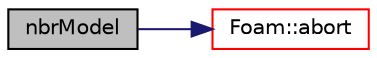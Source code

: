 digraph "nbrModel"
{
  bgcolor="transparent";
  edge [fontname="Helvetica",fontsize="10",labelfontname="Helvetica",labelfontsize="10"];
  node [fontname="Helvetica",fontsize="10",shape=record];
  rankdir="LR";
  Node334 [label="nbrModel",height=0.2,width=0.4,color="black", fillcolor="grey75", style="filled", fontcolor="black"];
  Node334 -> Node335 [color="midnightblue",fontsize="10",style="solid",fontname="Helvetica"];
  Node335 [label="Foam::abort",height=0.2,width=0.4,color="red",URL="$a21851.html#a447107a607d03e417307c203fa5fb44b"];
}
